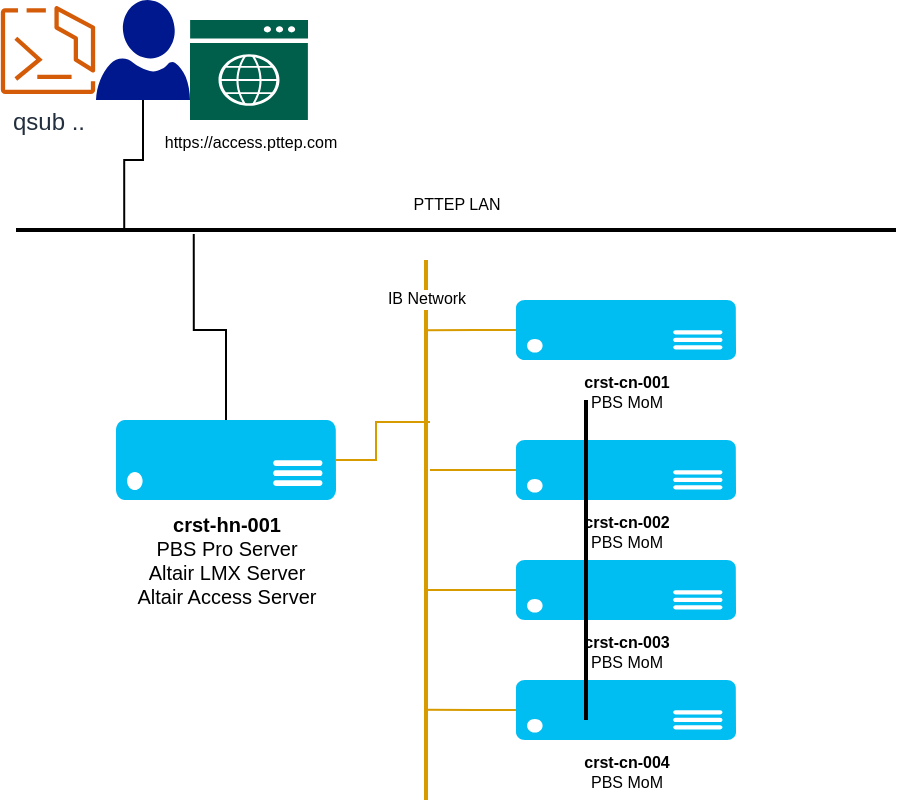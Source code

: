 <mxfile version="20.8.4" type="github">
  <diagram id="NVtOqwDCr2i9Ciga5ujS" name="Page-1">
    <mxGraphModel dx="2044" dy="1806" grid="1" gridSize="10" guides="1" tooltips="1" connect="1" arrows="1" fold="1" page="1" pageScale="1" pageWidth="850" pageHeight="1100" math="0" shadow="0">
      <root>
        <mxCell id="0" />
        <mxCell id="1" parent="0" />
        <mxCell id="Gpl_aYkSZ7lwS6UjirmN-12" style="rounded=0;orthogonalLoop=1;jettySize=auto;html=1;exitX=1;exitY=0.5;exitDx=0;exitDy=0;exitPerimeter=0;entryX=0.3;entryY=0.3;entryDx=0;entryDy=0;entryPerimeter=0;fontSize=8;horizontal=0;strokeColor=#d79b00;edgeStyle=orthogonalEdgeStyle;endArrow=none;endFill=0;fillColor=#ffe6cc;" edge="1" parent="1" source="Gpl_aYkSZ7lwS6UjirmN-1" target="Gpl_aYkSZ7lwS6UjirmN-11">
          <mxGeometry relative="1" as="geometry" />
        </mxCell>
        <mxCell id="Gpl_aYkSZ7lwS6UjirmN-22" style="edgeStyle=orthogonalEdgeStyle;rounded=0;orthogonalLoop=1;jettySize=auto;html=1;entryX=0.202;entryY=0.7;entryDx=0;entryDy=0;entryPerimeter=0;strokeColor=default;fontSize=8;endArrow=none;endFill=0;" edge="1" parent="1" source="Gpl_aYkSZ7lwS6UjirmN-1" target="Gpl_aYkSZ7lwS6UjirmN-21">
          <mxGeometry relative="1" as="geometry" />
        </mxCell>
        <mxCell id="Gpl_aYkSZ7lwS6UjirmN-1" value="&lt;div style=&quot;&quot;&gt;&lt;font style=&quot;font-size: 10px;&quot;&gt;&lt;b&gt;crst-hn-001&lt;/b&gt;&lt;/font&gt;&lt;/div&gt;&lt;div&gt;&lt;font style=&quot;font-size: 10px;&quot;&gt;PBS Pro Server&lt;/font&gt;&lt;/div&gt;&lt;div&gt;&lt;font style=&quot;font-size: 10px;&quot;&gt;Altair LMX Server&lt;/font&gt;&lt;/div&gt;&lt;div style=&quot;&quot;&gt;&lt;font style=&quot;font-size: 10px;&quot;&gt;Altair Access Server&lt;font style=&quot;font-size: 10px;&quot;&gt;&lt;br&gt;&lt;/font&gt;&lt;/font&gt;&lt;/div&gt;" style="verticalLabelPosition=bottom;html=1;verticalAlign=top;align=center;strokeColor=none;fillColor=#00BEF2;shape=mxgraph.azure.server;fontSize=10;" vertex="1" parent="1">
          <mxGeometry x="40" y="190" width="110" height="40" as="geometry" />
        </mxCell>
        <mxCell id="Gpl_aYkSZ7lwS6UjirmN-13" style="edgeStyle=orthogonalEdgeStyle;rounded=0;orthogonalLoop=1;jettySize=auto;html=1;entryX=0.13;entryY=0.5;entryDx=0;entryDy=0;entryPerimeter=0;strokeColor=#d79b00;fontSize=8;endArrow=none;endFill=0;fillColor=#ffe6cc;" edge="1" parent="1" source="Gpl_aYkSZ7lwS6UjirmN-2" target="Gpl_aYkSZ7lwS6UjirmN-11">
          <mxGeometry relative="1" as="geometry" />
        </mxCell>
        <mxCell id="Gpl_aYkSZ7lwS6UjirmN-2" value="&lt;div style=&quot;font-size: 8px;&quot;&gt;&lt;font style=&quot;font-size: 8px;&quot;&gt;&lt;b style=&quot;font-size: 8px;&quot;&gt;crst-cn-001&lt;/b&gt;&lt;/font&gt;&lt;/div&gt;&lt;div style=&quot;font-size: 8px;&quot;&gt;&lt;font style=&quot;font-size: 8px;&quot;&gt;PBS MoM&lt;br style=&quot;font-size: 8px;&quot;&gt;&lt;/font&gt;&lt;/div&gt;" style="verticalLabelPosition=bottom;html=1;verticalAlign=top;align=center;strokeColor=none;fillColor=#00BEF2;shape=mxgraph.azure.server;fontSize=8;" vertex="1" parent="1">
          <mxGeometry x="240" y="130" width="110" height="30" as="geometry" />
        </mxCell>
        <mxCell id="Gpl_aYkSZ7lwS6UjirmN-14" style="edgeStyle=orthogonalEdgeStyle;rounded=0;orthogonalLoop=1;jettySize=auto;html=1;entryX=0.389;entryY=0.3;entryDx=0;entryDy=0;entryPerimeter=0;strokeColor=#d79b00;fontSize=8;endArrow=none;endFill=0;fillColor=#ffe6cc;" edge="1" parent="1" source="Gpl_aYkSZ7lwS6UjirmN-3" target="Gpl_aYkSZ7lwS6UjirmN-11">
          <mxGeometry relative="1" as="geometry" />
        </mxCell>
        <mxCell id="Gpl_aYkSZ7lwS6UjirmN-3" value="&lt;div style=&quot;font-size: 8px;&quot;&gt;&lt;font style=&quot;font-size: 8px;&quot;&gt;&lt;b style=&quot;font-size: 8px;&quot;&gt;crst-cn-002&lt;/b&gt;&lt;/font&gt;&lt;/div&gt;&lt;div style=&quot;font-size: 8px;&quot;&gt;&lt;font style=&quot;font-size: 8px;&quot;&gt;PBS MoM&lt;br style=&quot;font-size: 8px;&quot;&gt;&lt;/font&gt;&lt;/div&gt;" style="verticalLabelPosition=bottom;html=1;verticalAlign=top;align=center;strokeColor=none;fillColor=#00BEF2;shape=mxgraph.azure.server;fontSize=8;" vertex="1" parent="1">
          <mxGeometry x="240" y="200" width="110" height="30" as="geometry" />
        </mxCell>
        <mxCell id="Gpl_aYkSZ7lwS6UjirmN-15" style="edgeStyle=orthogonalEdgeStyle;rounded=0;orthogonalLoop=1;jettySize=auto;html=1;entryX=0.611;entryY=0.5;entryDx=0;entryDy=0;entryPerimeter=0;strokeColor=#d79b00;fontSize=8;endArrow=none;endFill=0;fillColor=#ffe6cc;" edge="1" parent="1" source="Gpl_aYkSZ7lwS6UjirmN-4" target="Gpl_aYkSZ7lwS6UjirmN-11">
          <mxGeometry relative="1" as="geometry" />
        </mxCell>
        <mxCell id="Gpl_aYkSZ7lwS6UjirmN-4" value="&lt;div style=&quot;font-size: 8px;&quot;&gt;&lt;font style=&quot;font-size: 8px;&quot;&gt;&lt;b style=&quot;font-size: 8px;&quot;&gt;crst-cn-003&lt;/b&gt;&lt;/font&gt;&lt;/div&gt;&lt;div style=&quot;font-size: 8px;&quot;&gt;&lt;font style=&quot;font-size: 8px;&quot;&gt;PBS MoM&lt;br style=&quot;font-size: 8px;&quot;&gt;&lt;/font&gt;&lt;/div&gt;" style="verticalLabelPosition=bottom;html=1;verticalAlign=top;align=center;strokeColor=none;fillColor=#00BEF2;shape=mxgraph.azure.server;fontSize=8;" vertex="1" parent="1">
          <mxGeometry x="240" y="260" width="110" height="30" as="geometry" />
        </mxCell>
        <mxCell id="Gpl_aYkSZ7lwS6UjirmN-16" style="edgeStyle=orthogonalEdgeStyle;rounded=0;orthogonalLoop=1;jettySize=auto;html=1;entryX=0.833;entryY=0.5;entryDx=0;entryDy=0;entryPerimeter=0;strokeColor=#d79b00;fontSize=8;endArrow=none;endFill=0;fillColor=#ffe6cc;" edge="1" parent="1" source="Gpl_aYkSZ7lwS6UjirmN-5" target="Gpl_aYkSZ7lwS6UjirmN-11">
          <mxGeometry relative="1" as="geometry" />
        </mxCell>
        <mxCell id="Gpl_aYkSZ7lwS6UjirmN-5" value="&lt;div style=&quot;font-size: 8px;&quot;&gt;&lt;font style=&quot;font-size: 8px;&quot;&gt;&lt;b style=&quot;font-size: 8px;&quot;&gt;crst-cn-004&lt;/b&gt;&lt;/font&gt;&lt;/div&gt;&lt;div style=&quot;font-size: 8px;&quot;&gt;&lt;font style=&quot;font-size: 8px;&quot;&gt;PBS MoM&lt;br style=&quot;font-size: 8px;&quot;&gt;&lt;/font&gt;&lt;/div&gt;" style="verticalLabelPosition=bottom;html=1;verticalAlign=top;align=center;strokeColor=none;fillColor=#00BEF2;shape=mxgraph.azure.server;fontSize=8;" vertex="1" parent="1">
          <mxGeometry x="240" y="320" width="110" height="30" as="geometry" />
        </mxCell>
        <mxCell id="Gpl_aYkSZ7lwS6UjirmN-6" style="edgeStyle=orthogonalEdgeStyle;rounded=0;orthogonalLoop=1;jettySize=auto;html=1;exitX=0.5;exitY=1;exitDx=0;exitDy=0;exitPerimeter=0;fontSize=8;" edge="1" parent="1" source="Gpl_aYkSZ7lwS6UjirmN-5" target="Gpl_aYkSZ7lwS6UjirmN-5">
          <mxGeometry relative="1" as="geometry" />
        </mxCell>
        <mxCell id="Gpl_aYkSZ7lwS6UjirmN-11" value="IB Network" style="line;strokeWidth=2;direction=south;html=1;fontSize=8;fillColor=#ffe6cc;strokeColor=#d79b00;" vertex="1" parent="1">
          <mxGeometry x="190" y="110" width="10" height="270" as="geometry" />
        </mxCell>
        <mxCell id="Gpl_aYkSZ7lwS6UjirmN-17" value="&lt;div&gt;https://access.pttep.com&lt;/div&gt;" style="sketch=0;pointerEvents=1;shadow=0;dashed=0;html=1;strokeColor=none;fillColor=#005F4B;labelPosition=center;verticalLabelPosition=bottom;verticalAlign=top;align=center;outlineConnect=0;shape=mxgraph.veeam2.web_console;fontSize=8;" vertex="1" parent="1">
          <mxGeometry x="77" y="-10" width="59" height="50" as="geometry" />
        </mxCell>
        <mxCell id="Gpl_aYkSZ7lwS6UjirmN-21" value="PTTEP LAN" style="line;strokeWidth=2;html=1;fontSize=8;labelPosition=center;verticalLabelPosition=top;align=center;verticalAlign=bottom;" vertex="1" parent="1">
          <mxGeometry x="-10" y="90" width="440" height="10" as="geometry" />
        </mxCell>
        <mxCell id="Gpl_aYkSZ7lwS6UjirmN-27" style="edgeStyle=orthogonalEdgeStyle;rounded=0;orthogonalLoop=1;jettySize=auto;html=1;entryX=0.123;entryY=0.5;entryDx=0;entryDy=0;entryPerimeter=0;strokeColor=default;fontSize=8;endArrow=none;endFill=0;" edge="1" parent="1" source="Gpl_aYkSZ7lwS6UjirmN-23" target="Gpl_aYkSZ7lwS6UjirmN-21">
          <mxGeometry relative="1" as="geometry" />
        </mxCell>
        <mxCell id="Gpl_aYkSZ7lwS6UjirmN-23" value="" style="sketch=0;aspect=fixed;pointerEvents=1;shadow=0;dashed=0;html=1;strokeColor=none;labelPosition=center;verticalLabelPosition=bottom;verticalAlign=top;align=center;fillColor=#00188D;shape=mxgraph.azure.user;fontSize=8;" vertex="1" parent="1">
          <mxGeometry x="30" y="-20" width="47" height="50" as="geometry" />
        </mxCell>
        <mxCell id="Gpl_aYkSZ7lwS6UjirmN-24" value="qsub .." style="sketch=0;outlineConnect=0;fontColor=#232F3E;gradientColor=none;fillColor=#D45B07;strokeColor=none;dashed=0;verticalLabelPosition=bottom;verticalAlign=top;align=center;html=1;fontSize=12;fontStyle=0;aspect=fixed;pointerEvents=1;shape=mxgraph.aws4.ecs_copilot_cli;" vertex="1" parent="1">
          <mxGeometry x="-18" y="-17" width="48" height="44" as="geometry" />
        </mxCell>
        <mxCell id="Gpl_aYkSZ7lwS6UjirmN-25" value="" style="line;strokeWidth=2;direction=south;html=1;fontSize=8;" vertex="1" parent="1">
          <mxGeometry x="270" y="180" width="10" height="160" as="geometry" />
        </mxCell>
      </root>
    </mxGraphModel>
  </diagram>
</mxfile>
